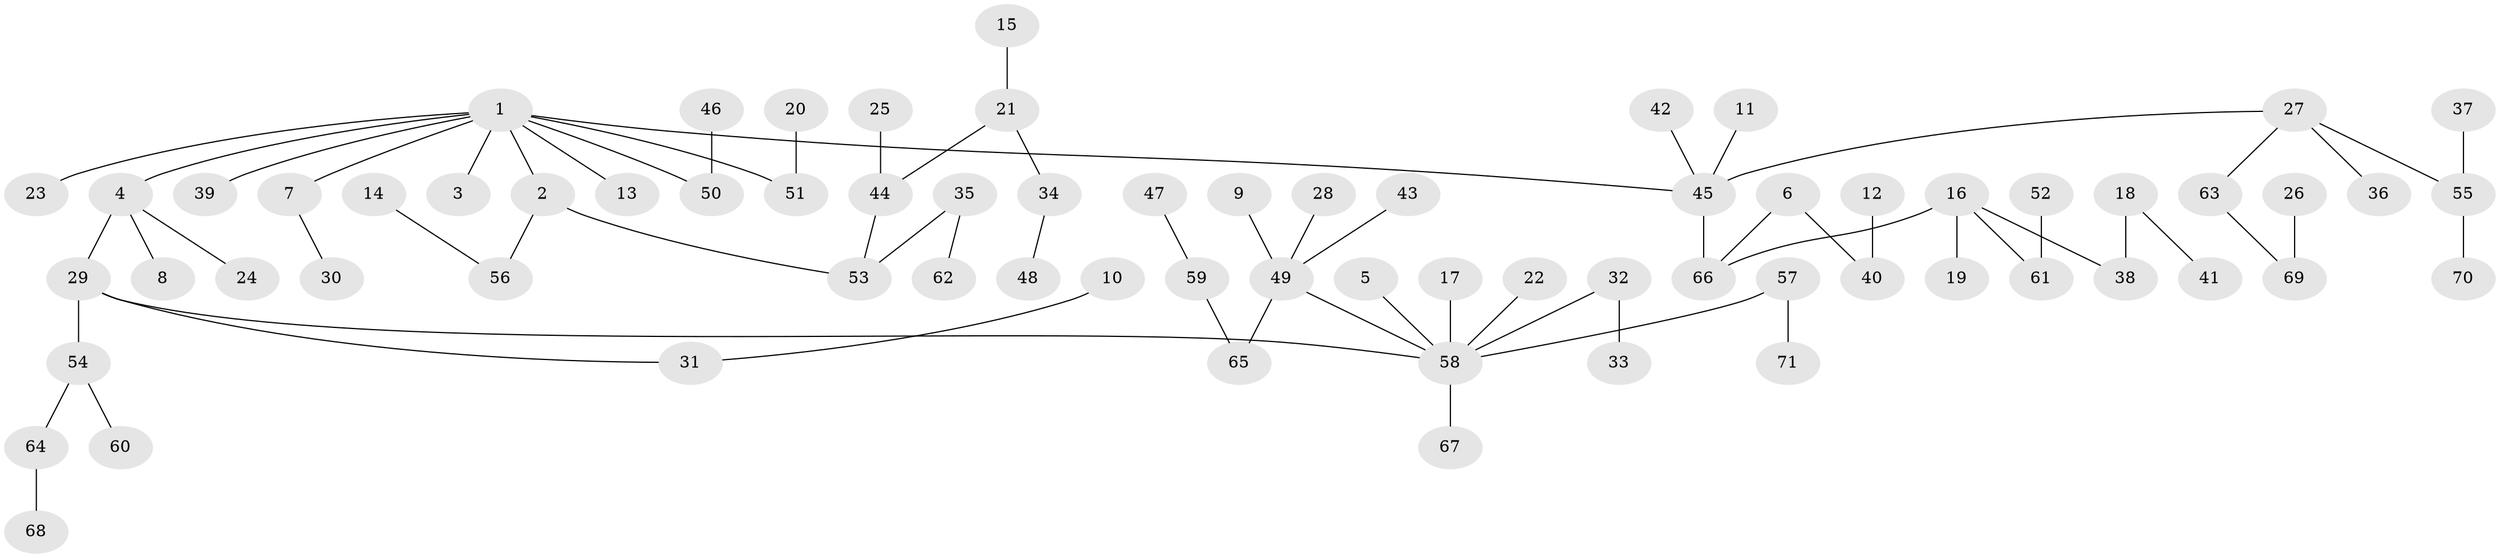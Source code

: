 // original degree distribution, {6: 0.028368794326241134, 7: 0.0070921985815602835, 4: 0.06382978723404255, 5: 0.028368794326241134, 3: 0.1347517730496454, 1: 0.5106382978723404, 2: 0.22695035460992907}
// Generated by graph-tools (version 1.1) at 2025/26/03/09/25 03:26:27]
// undirected, 71 vertices, 70 edges
graph export_dot {
graph [start="1"]
  node [color=gray90,style=filled];
  1;
  2;
  3;
  4;
  5;
  6;
  7;
  8;
  9;
  10;
  11;
  12;
  13;
  14;
  15;
  16;
  17;
  18;
  19;
  20;
  21;
  22;
  23;
  24;
  25;
  26;
  27;
  28;
  29;
  30;
  31;
  32;
  33;
  34;
  35;
  36;
  37;
  38;
  39;
  40;
  41;
  42;
  43;
  44;
  45;
  46;
  47;
  48;
  49;
  50;
  51;
  52;
  53;
  54;
  55;
  56;
  57;
  58;
  59;
  60;
  61;
  62;
  63;
  64;
  65;
  66;
  67;
  68;
  69;
  70;
  71;
  1 -- 2 [weight=1.0];
  1 -- 3 [weight=1.0];
  1 -- 4 [weight=1.0];
  1 -- 7 [weight=1.0];
  1 -- 13 [weight=1.0];
  1 -- 23 [weight=1.0];
  1 -- 39 [weight=1.0];
  1 -- 45 [weight=1.0];
  1 -- 50 [weight=1.0];
  1 -- 51 [weight=1.0];
  2 -- 53 [weight=1.0];
  2 -- 56 [weight=1.0];
  4 -- 8 [weight=1.0];
  4 -- 24 [weight=1.0];
  4 -- 29 [weight=1.0];
  5 -- 58 [weight=1.0];
  6 -- 40 [weight=1.0];
  6 -- 66 [weight=1.0];
  7 -- 30 [weight=1.0];
  9 -- 49 [weight=1.0];
  10 -- 31 [weight=1.0];
  11 -- 45 [weight=1.0];
  12 -- 40 [weight=1.0];
  14 -- 56 [weight=1.0];
  15 -- 21 [weight=1.0];
  16 -- 19 [weight=1.0];
  16 -- 38 [weight=1.0];
  16 -- 61 [weight=1.0];
  16 -- 66 [weight=1.0];
  17 -- 58 [weight=1.0];
  18 -- 38 [weight=1.0];
  18 -- 41 [weight=1.0];
  20 -- 51 [weight=1.0];
  21 -- 34 [weight=1.0];
  21 -- 44 [weight=1.0];
  22 -- 58 [weight=1.0];
  25 -- 44 [weight=1.0];
  26 -- 69 [weight=1.0];
  27 -- 36 [weight=1.0];
  27 -- 45 [weight=1.0];
  27 -- 55 [weight=1.0];
  27 -- 63 [weight=1.0];
  28 -- 49 [weight=1.0];
  29 -- 31 [weight=1.0];
  29 -- 54 [weight=1.0];
  29 -- 58 [weight=1.0];
  32 -- 33 [weight=1.0];
  32 -- 58 [weight=1.0];
  34 -- 48 [weight=1.0];
  35 -- 53 [weight=1.0];
  35 -- 62 [weight=1.0];
  37 -- 55 [weight=1.0];
  42 -- 45 [weight=1.0];
  43 -- 49 [weight=1.0];
  44 -- 53 [weight=1.0];
  45 -- 66 [weight=1.0];
  46 -- 50 [weight=1.0];
  47 -- 59 [weight=1.0];
  49 -- 58 [weight=1.0];
  49 -- 65 [weight=1.0];
  52 -- 61 [weight=1.0];
  54 -- 60 [weight=1.0];
  54 -- 64 [weight=1.0];
  55 -- 70 [weight=1.0];
  57 -- 58 [weight=1.0];
  57 -- 71 [weight=1.0];
  58 -- 67 [weight=1.0];
  59 -- 65 [weight=1.0];
  63 -- 69 [weight=1.0];
  64 -- 68 [weight=1.0];
}
